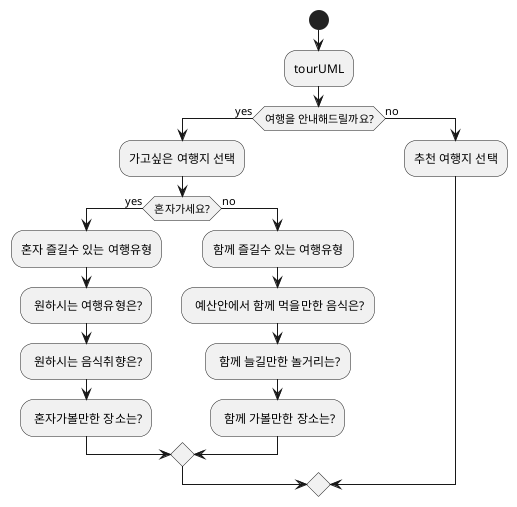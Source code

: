 @startuml 초기설계
start
 :tourUML;

if (여행을 안내해드릴까요?) then (yes)
	:가고싶은 여행지 선택;

	if (혼자가세요?) then (yes)
		:혼자 즐길수 있는 여행유형;
		- 원하시는 여행유형은?
		- 원하시는 음식취향은?
		- 혼자가볼만한 장소는?

	else (no)
		:함께 즐길수 있는 여행유형;
		- 예산안에서 함께 먹을만한 음식은?
		- 함께 늘길만한 놀거리는?
		- 함께 가볼만한 장소는?
	endif

else (no)
:추천 여행지 선택;
endif

@enduml